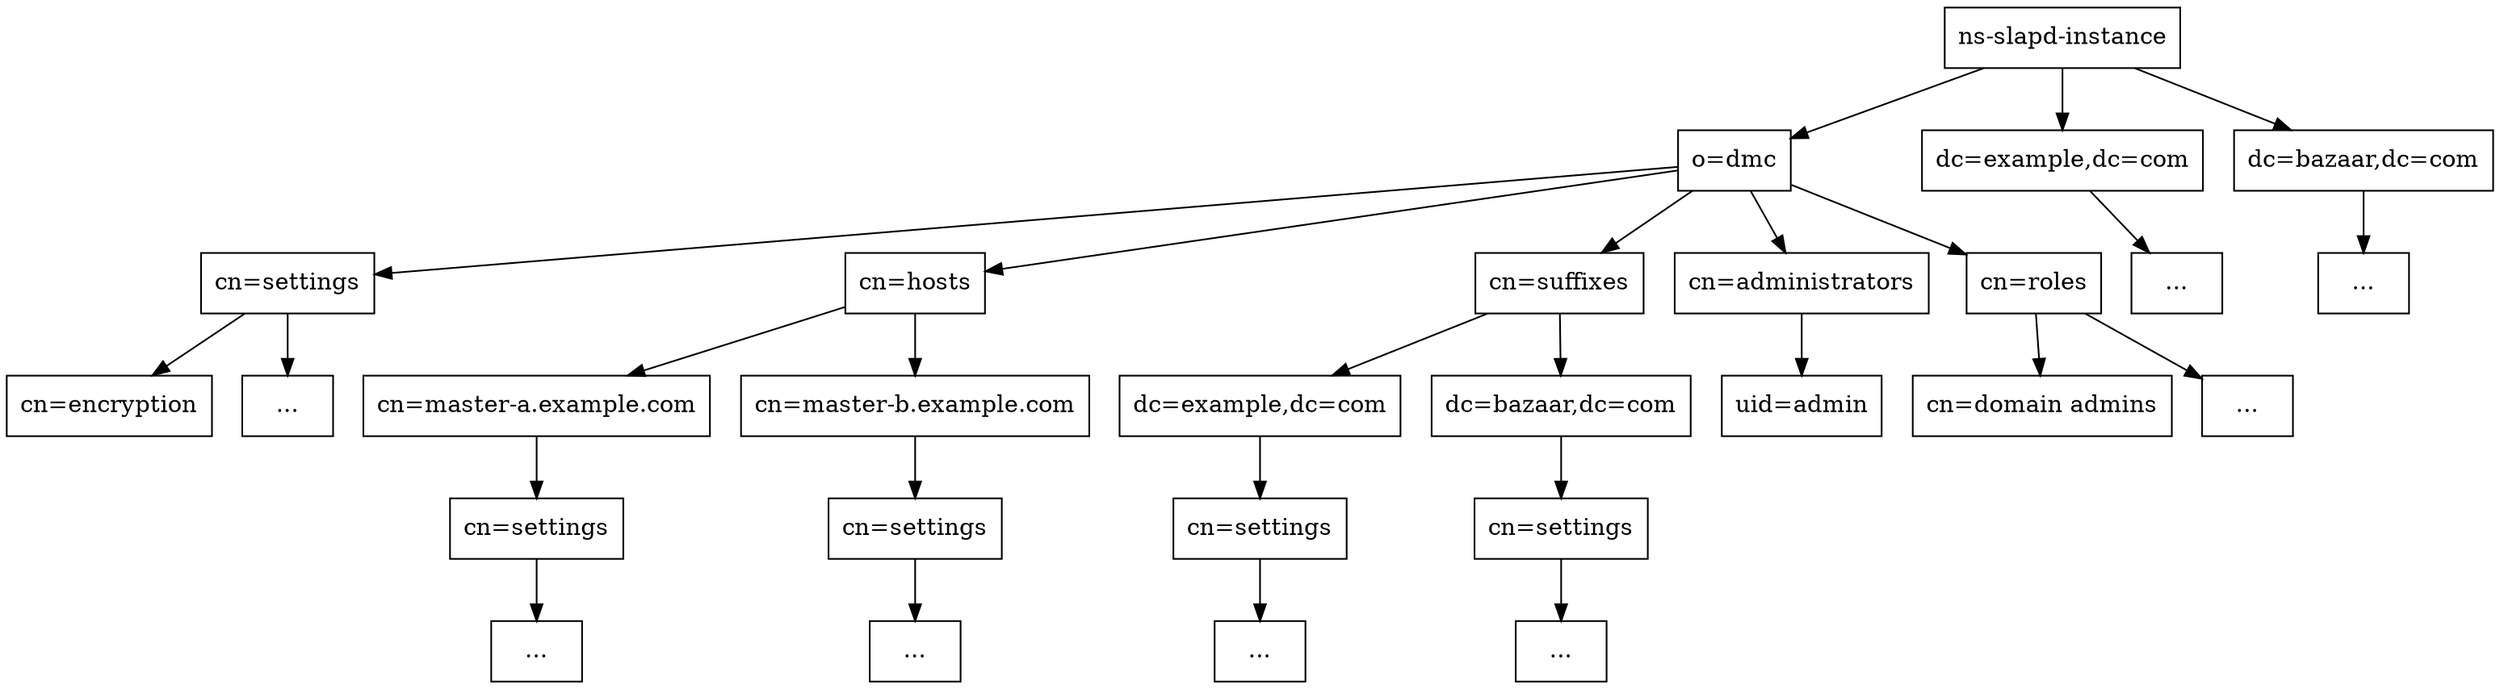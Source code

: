 
// Represent the AST of the filter '(&(objectClass=foo)(cn=bar)(uid=baz))'

digraph ODMC {
    root [label="ns-slapd-instance", shape=record];

    o_dmc [label="o=dmc", shape=record];
    dc_example [label="dc=example,dc=com", shape=record];
    dc_bazaar [label="dc=bazaar,dc=com", shape=record];

    cn_settings [label="cn=settings", shape=record];
    cn_hosts [label="cn=hosts", shape=record];
    cn_suffixes [label="cn=suffixes", shape=record];
    cn_administrators [label="cn=administrators", shape=record];
    cn_roles [label="cn=roles", shape=record];

    cn_encryption [label="cn=encryption", shape=record];
    cn_settings_dot [label="...", shape=record];

    cn_dc_example [label="dc=example,dc=com", shape=record];
    cn_dc_bazaar [label="dc=bazaar,dc=com", shape=record];

    cn_ex_settings [label="cn=settings", shape=record];
    cn_baz_settings [label="cn=settings", shape=record];

    cn_ex_settings_dot [label="...", shape=record];
    cn_baz_settings_dot [label="...", shape=record];

    cn_ma [label="cn=master-a.example.com", shape=record];
    cn_mb [label="cn=master-b.example.com", shape=record];

    cn_ma_settings [label="cn=settings", shape=record];
    cn_mb_settings [label="cn=settings", shape=record];

    cn_ma_settings_dot [label="...", shape=record];
    cn_mb_settings_dot [label="...", shape=record];

    dc_ex_dot [label="...", shape=record];
    dc_baz_dot [label="...", shape=record];

    uid_admin [label="uid=admin", shape=record];
    cn_domain_admins [label="cn=domain admins", shape=record];
    cn_roles_dot [label="...", shape=record];

    root -> o_dmc;
    o_dmc -> cn_settings;
    o_dmc -> cn_hosts;
    o_dmc -> cn_suffixes;
    o_dmc -> cn_administrators;
    o_dmc -> cn_roles;

    cn_administrators -> uid_admin;
    cn_roles -> cn_domain_admins;
    cn_roles -> cn_roles_dot;

    cn_settings -> cn_encryption;
    cn_settings -> cn_settings_dot;

    cn_hosts -> cn_ma;
    cn_hosts -> cn_mb;

    cn_ma -> cn_ma_settings;
    cn_mb -> cn_mb_settings;
    
    cn_ma_settings -> cn_ma_settings_dot;
    cn_mb_settings -> cn_mb_settings_dot;

    cn_suffixes -> cn_dc_example;
    cn_suffixes -> cn_dc_bazaar;

    cn_dc_example -> cn_ex_settings;
    cn_dc_bazaar -> cn_baz_settings;

    cn_ex_settings -> cn_ex_settings_dot;
    cn_baz_settings -> cn_baz_settings_dot;

    root -> dc_example;
    dc_example -> dc_ex_dot;

    root -> dc_bazaar;
    dc_bazaar -> dc_baz_dot;
}


